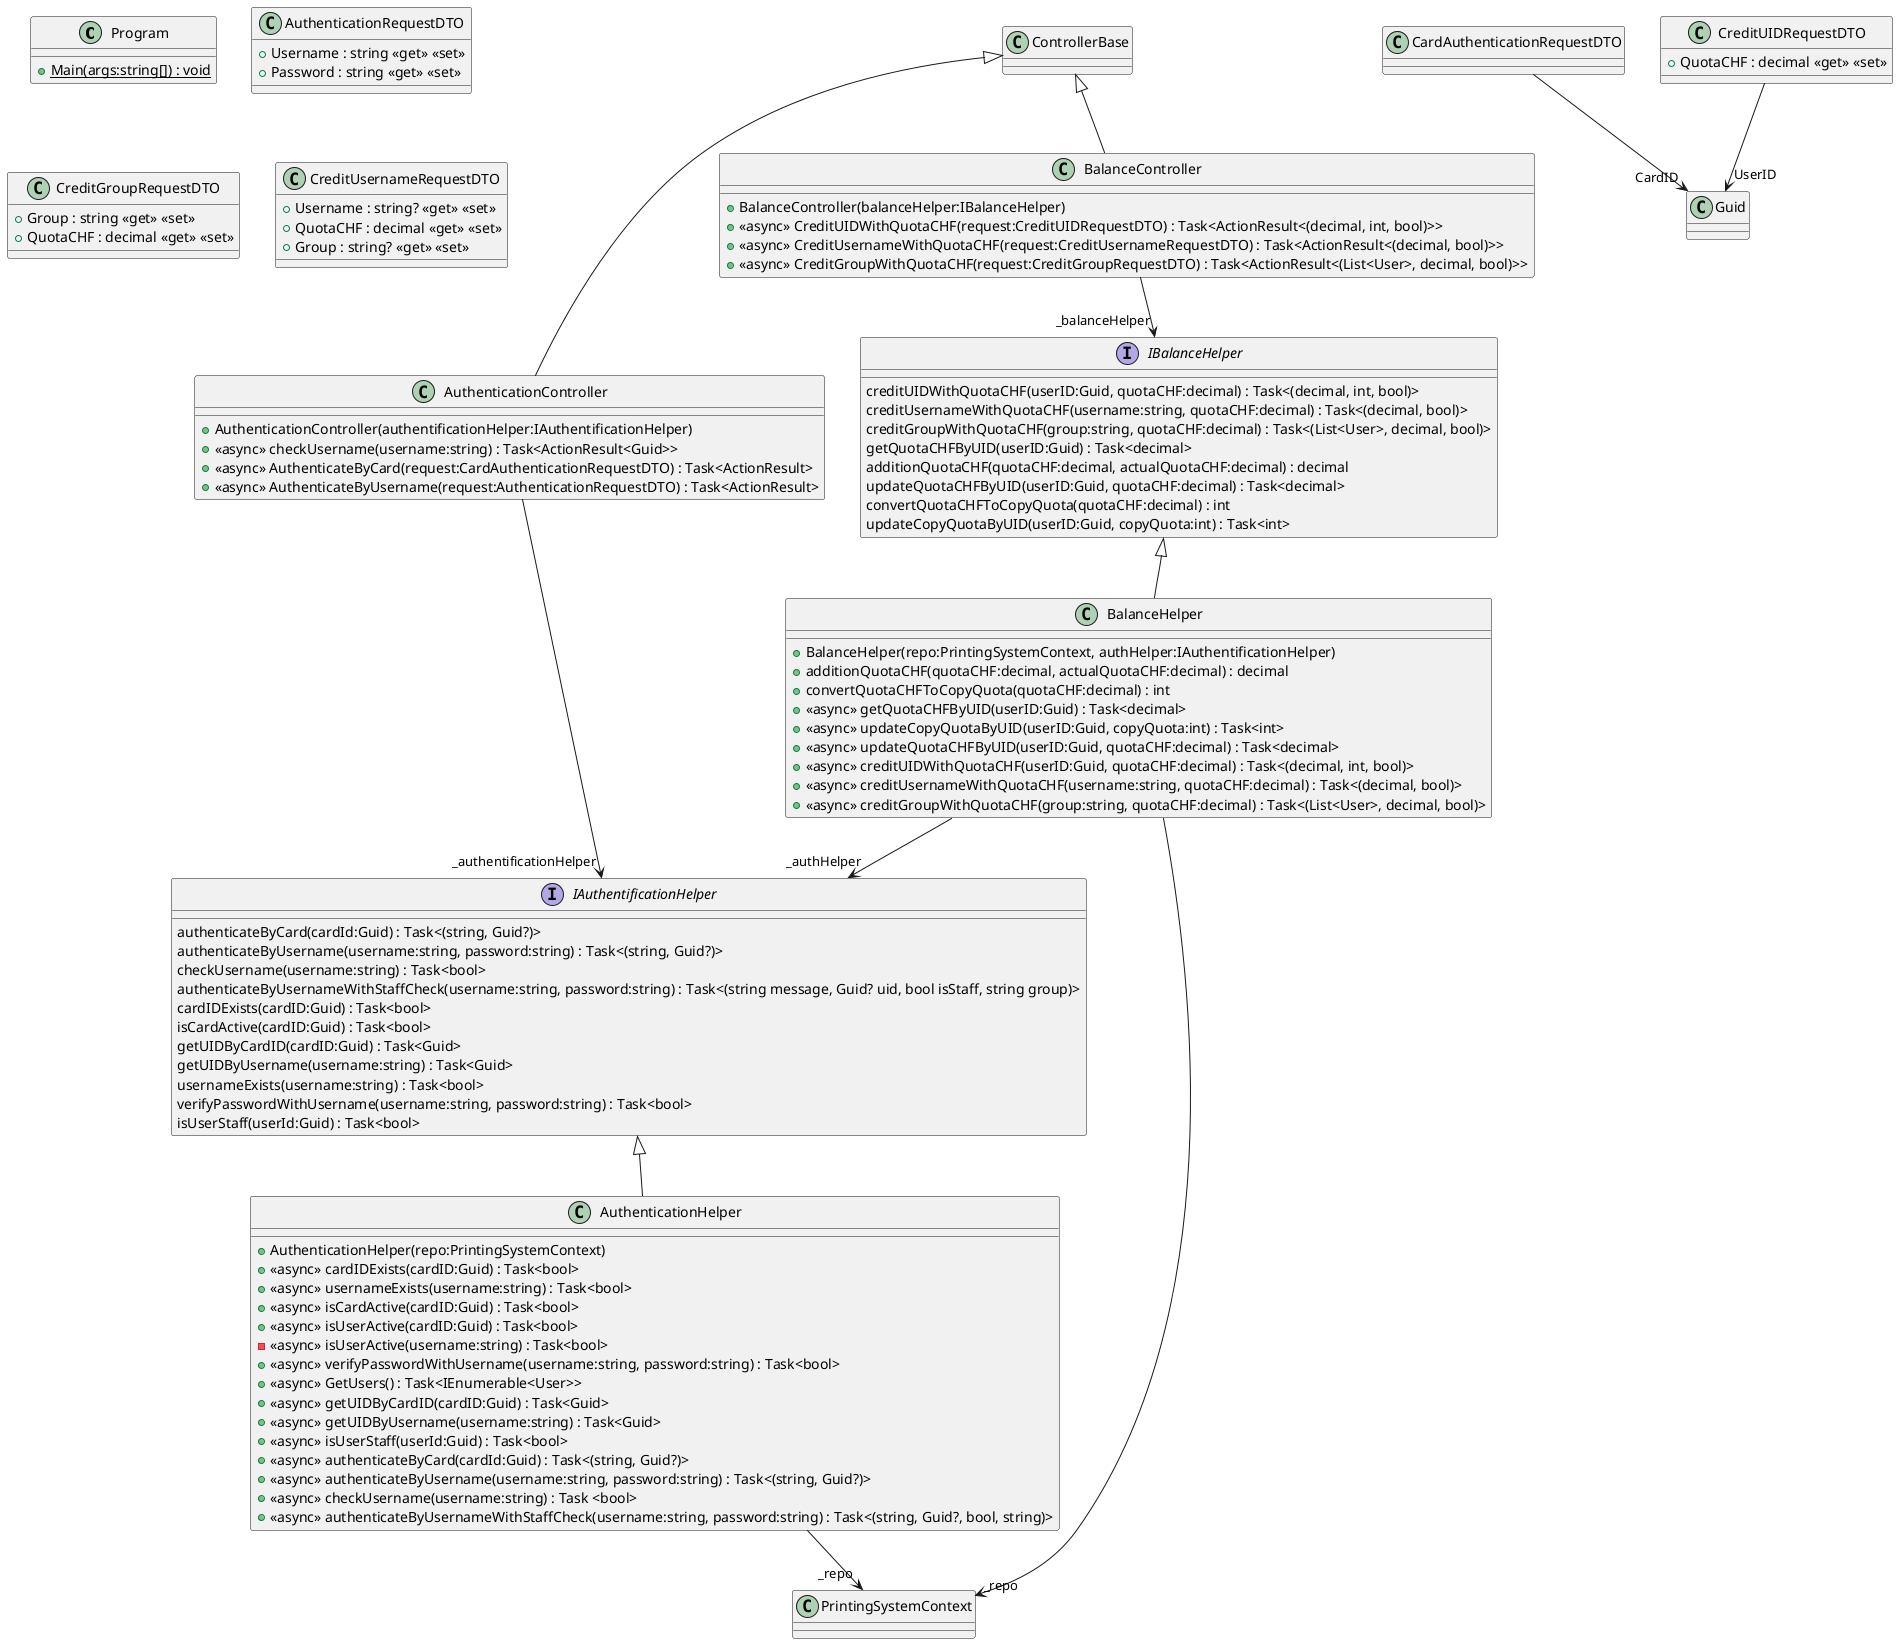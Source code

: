 @startuml
class Program {
    + {static} Main(args:string[]) : void
}
class AuthenticationHelper {
    + AuthenticationHelper(repo:PrintingSystemContext)
    + <<async>> cardIDExists(cardID:Guid) : Task<bool>
    + <<async>> usernameExists(username:string) : Task<bool>
    + <<async>> isCardActive(cardID:Guid) : Task<bool>
    + <<async>> isUserActive(cardID:Guid) : Task<bool>
    - <<async>> isUserActive(username:string) : Task<bool>
    + <<async>> verifyPasswordWithUsername(username:string, password:string) : Task<bool>
    + <<async>> GetUsers() : Task<IEnumerable<User>>
    + <<async>> getUIDByCardID(cardID:Guid) : Task<Guid>
    + <<async>> getUIDByUsername(username:string) : Task<Guid>
    + <<async>> isUserStaff(userId:Guid) : Task<bool>
    + <<async>> authenticateByCard(cardId:Guid) : Task<(string, Guid?)>
    + <<async>> authenticateByUsername(username:string, password:string) : Task<(string, Guid?)>
    + <<async>> checkUsername(username:string) : Task <bool>
    + <<async>> authenticateByUsernameWithStaffCheck(username:string, password:string) : Task<(string, Guid?, bool, string)>
}
IAuthentificationHelper <|-- AuthenticationHelper
AuthenticationHelper --> "_repo" PrintingSystemContext
class BalanceHelper {
    + BalanceHelper(repo:PrintingSystemContext, authHelper:IAuthentificationHelper)
    + additionQuotaCHF(quotaCHF:decimal, actualQuotaCHF:decimal) : decimal
    + convertQuotaCHFToCopyQuota(quotaCHF:decimal) : int
    + <<async>> getQuotaCHFByUID(userID:Guid) : Task<decimal>
    + <<async>> updateCopyQuotaByUID(userID:Guid, copyQuota:int) : Task<int>
    + <<async>> updateQuotaCHFByUID(userID:Guid, quotaCHF:decimal) : Task<decimal>
    + <<async>> creditUIDWithQuotaCHF(userID:Guid, quotaCHF:decimal) : Task<(decimal, int, bool)>
    + <<async>> creditUsernameWithQuotaCHF(username:string, quotaCHF:decimal) : Task<(decimal, bool)>
    + <<async>> creditGroupWithQuotaCHF(group:string, quotaCHF:decimal) : Task<(List<User>, decimal, bool)>
}
IBalanceHelper <|-- BalanceHelper
BalanceHelper --> "_repo" PrintingSystemContext
BalanceHelper --> "_authHelper" IAuthentificationHelper
interface IAuthentificationHelper {
    authenticateByCard(cardId:Guid) : Task<(string, Guid?)>
    authenticateByUsername(username:string, password:string) : Task<(string, Guid?)>
    checkUsername(username:string) : Task<bool>
    authenticateByUsernameWithStaffCheck(username:string, password:string) : Task<(string message, Guid? uid, bool isStaff, string group)>
    cardIDExists(cardID:Guid) : Task<bool>
    isCardActive(cardID:Guid) : Task<bool>
    getUIDByCardID(cardID:Guid) : Task<Guid>
    getUIDByUsername(username:string) : Task<Guid>
    usernameExists(username:string) : Task<bool>
    verifyPasswordWithUsername(username:string, password:string) : Task<bool>
    isUserStaff(userId:Guid) : Task<bool>
}
interface IBalanceHelper {
    creditUIDWithQuotaCHF(userID:Guid, quotaCHF:decimal) : Task<(decimal, int, bool)>
    creditUsernameWithQuotaCHF(username:string, quotaCHF:decimal) : Task<(decimal, bool)>
    creditGroupWithQuotaCHF(group:string, quotaCHF:decimal) : Task<(List<User>, decimal, bool)>
    getQuotaCHFByUID(userID:Guid) : Task<decimal>
    additionQuotaCHF(quotaCHF:decimal, actualQuotaCHF:decimal) : decimal
    updateQuotaCHFByUID(userID:Guid, quotaCHF:decimal) : Task<decimal>
    convertQuotaCHFToCopyQuota(quotaCHF:decimal) : int
    updateCopyQuotaByUID(userID:Guid, copyQuota:int) : Task<int>
}
class AuthenticationController {
    + AuthenticationController(authentificationHelper:IAuthentificationHelper)
    + <<async>> checkUsername(username:string) : Task<ActionResult<Guid>>
    + <<async>> AuthenticateByCard(request:CardAuthenticationRequestDTO) : Task<ActionResult>
    + <<async>> AuthenticateByUsername(request:AuthenticationRequestDTO) : Task<ActionResult>
}
ControllerBase <|-- AuthenticationController
AuthenticationController --> "_authentificationHelper" IAuthentificationHelper
class BalanceController {
    + BalanceController(balanceHelper:IBalanceHelper)
    + <<async>> CreditUIDWithQuotaCHF(request:CreditUIDRequestDTO) : Task<ActionResult<(decimal, int, bool)>>
    + <<async>> CreditUsernameWithQuotaCHF(request:CreditUsernameRequestDTO) : Task<ActionResult<(decimal, bool)>>
    + <<async>> CreditGroupWithQuotaCHF(request:CreditGroupRequestDTO) : Task<ActionResult<(List<User>, decimal, bool)>>
}
ControllerBase <|-- BalanceController
BalanceController --> "_balanceHelper" IBalanceHelper
class AuthenticationRequestDTO {
    + Username : string <<get>> <<set>>
    + Password : string <<get>> <<set>>
}
class CardAuthenticationRequestDTO {
}
CardAuthenticationRequestDTO --> "CardID" Guid
class CreditGroupRequestDTO {
    + Group : string <<get>> <<set>>
    + QuotaCHF : decimal <<get>> <<set>>
}
class CreditUIDRequestDTO {
    + QuotaCHF : decimal <<get>> <<set>>
}
CreditUIDRequestDTO --> "UserID" Guid
class CreditUsernameRequestDTO {
    + Username : string? <<get>> <<set>>
    + QuotaCHF : decimal <<get>> <<set>>
    + Group : string? <<get>> <<set>>
}
@enduml
